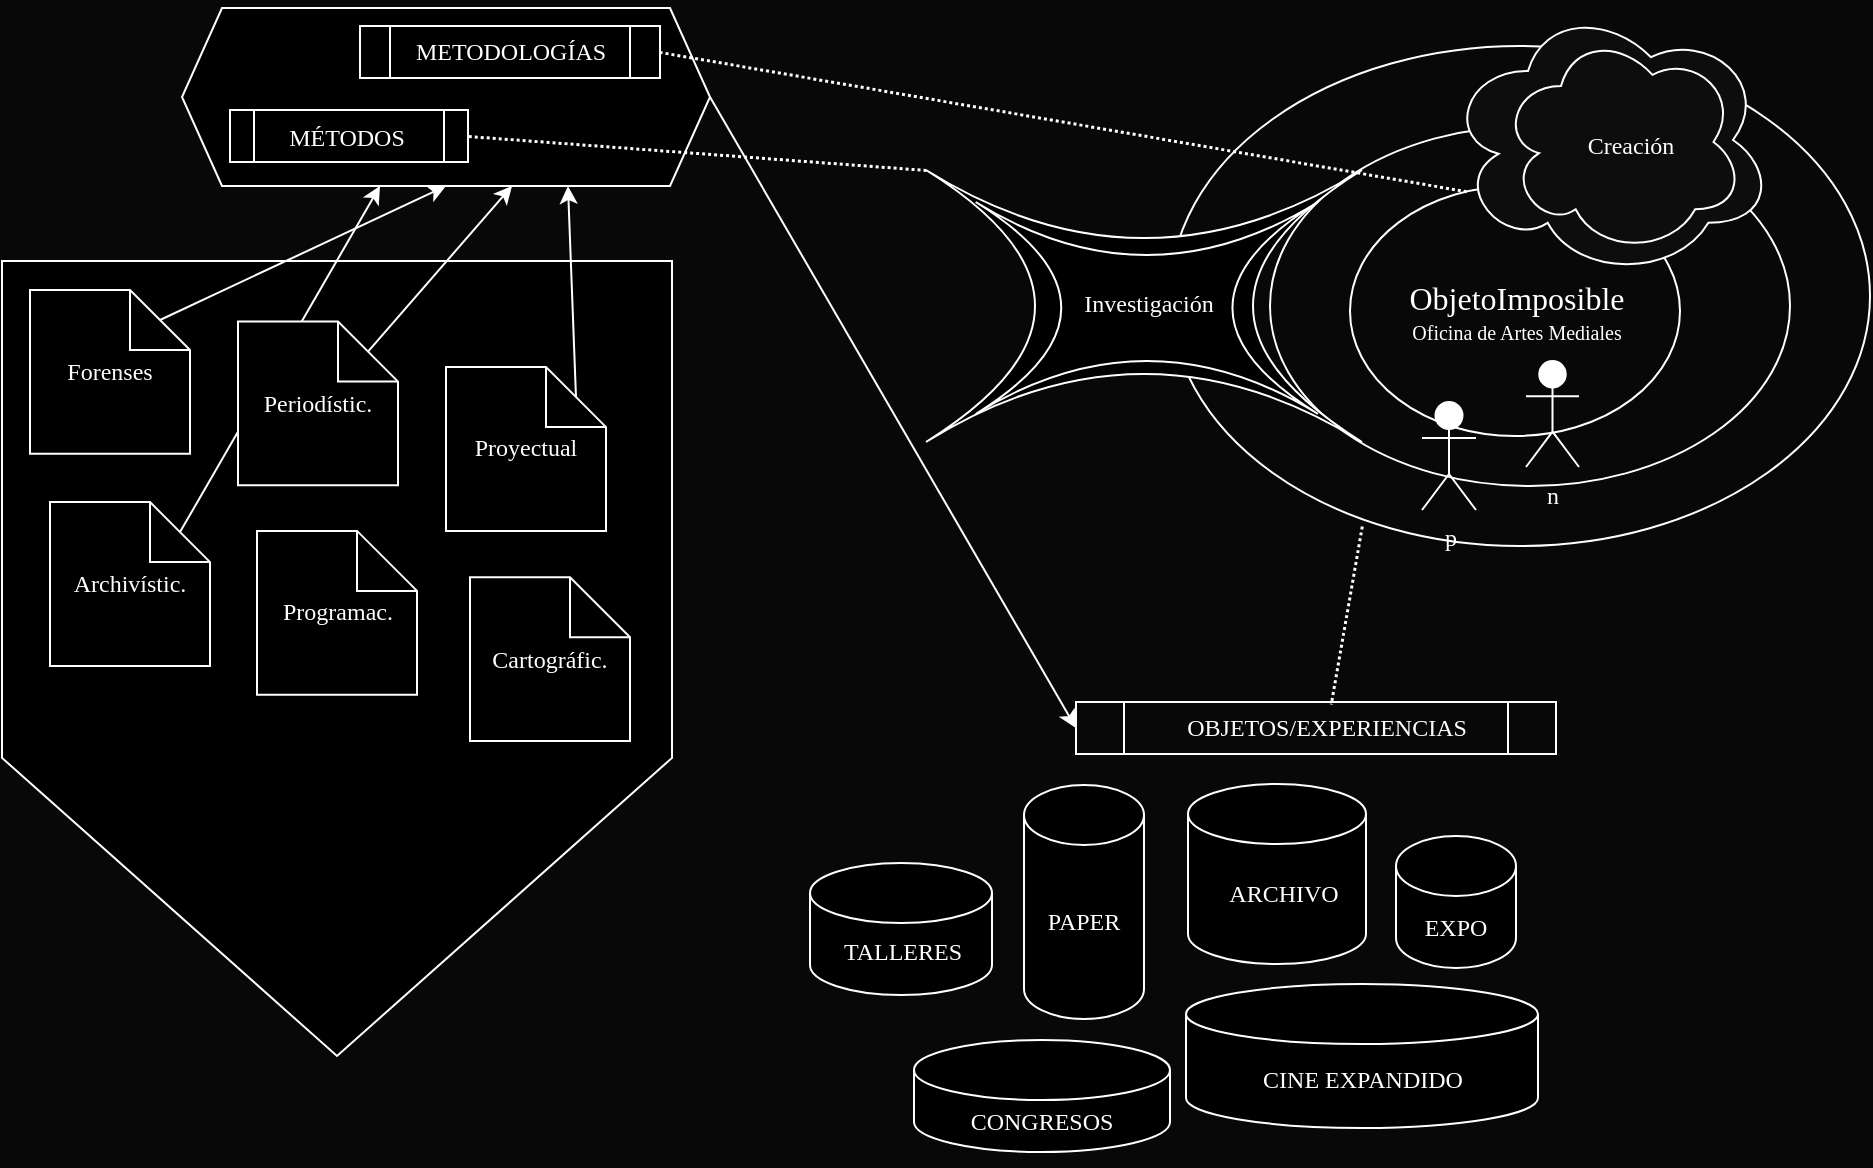 <mxfile version="25.0.3">
  <diagram name="Página-1" id="DPXetlD3XrPpk3xnJjzK">
    <mxGraphModel dx="880" dy="442" grid="0" gridSize="10" guides="1" tooltips="1" connect="1" arrows="1" fold="1" page="1" pageScale="1" pageWidth="1169" pageHeight="1654" background="#080808" math="0" shadow="0">
      <root>
        <mxCell id="0" />
        <mxCell id="1" parent="0" />
        <mxCell id="ruHqc4geiHLoJ0B3QaW_-108" value="" style="shape=offPageConnector;whiteSpace=wrap;html=1;strokeColor=#FFFFFF;fillColor=#000000;" vertex="1" parent="1">
          <mxGeometry x="34" y="425.5" width="335" height="397.5" as="geometry" />
        </mxCell>
        <mxCell id="ruHqc4geiHLoJ0B3QaW_-77" value="" style="shape=hexagon;perimeter=hexagonPerimeter2;whiteSpace=wrap;html=1;fixedSize=1;fillColor=#000000;strokeColor=#FFFFFF;" vertex="1" parent="1">
          <mxGeometry x="124" y="299" width="264" height="89" as="geometry" />
        </mxCell>
        <mxCell id="ruHqc4geiHLoJ0B3QaW_-4" value="" style="ellipse;whiteSpace=wrap;html=1;fillColor=none;strokeColor=#FFFFFF;" vertex="1" parent="1">
          <mxGeometry x="618" y="318" width="350" height="250" as="geometry" />
        </mxCell>
        <mxCell id="ruHqc4geiHLoJ0B3QaW_-7" value="" style="ellipse;whiteSpace=wrap;html=1;fillColor=none;strokeColor=#FFFFFF;" vertex="1" parent="1">
          <mxGeometry x="668" y="358" width="260" height="180" as="geometry" />
        </mxCell>
        <mxCell id="ruHqc4geiHLoJ0B3QaW_-17" value="" style="endArrow=none;html=1;strokeWidth=1.5;rounded=0;strokeColor=#FFFFFF;exitX=0.352;exitY=0.021;exitDx=0;exitDy=0;exitPerimeter=0;entryX=1;entryY=0.5;entryDx=0;entryDy=0;dashed=1;dashPattern=1 1;" edge="1" parent="1" source="ruHqc4geiHLoJ0B3QaW_-8" target="ruHqc4geiHLoJ0B3QaW_-11">
          <mxGeometry width="50" height="50" relative="1" as="geometry">
            <mxPoint x="873" y="438" as="sourcePoint" />
            <mxPoint x="507" y="339" as="targetPoint" />
          </mxGeometry>
        </mxCell>
        <mxCell id="ruHqc4geiHLoJ0B3QaW_-20" value="p" style="shape=umlActor;verticalLabelPosition=bottom;verticalAlign=top;html=1;outlineConnect=0;strokeColor=#FFFFFF;fontColor=#FFFFFF;fontFamily=Fraunces;fontSource=https%3A%2F%2Ffonts.googleapis.com%2Fcss%3Ffamily%3DFraunces;" vertex="1" parent="1">
          <mxGeometry x="744" y="496" width="27" height="54" as="geometry" />
        </mxCell>
        <mxCell id="ruHqc4geiHLoJ0B3QaW_-27" value="n" style="shape=umlActor;verticalLabelPosition=bottom;verticalAlign=top;html=1;outlineConnect=0;strokeColor=#FFFFFF;fontColor=#FFFFFF;fontFamily=Fraunces;fontSource=https%3A%2F%2Ffonts.googleapis.com%2Fcss%3Ffamily%3DFraunces;" vertex="1" parent="1">
          <mxGeometry x="796" y="475.5" width="26.5" height="53" as="geometry" />
        </mxCell>
        <mxCell id="ruHqc4geiHLoJ0B3QaW_-47" value="" style="group" vertex="1" connectable="0" parent="1">
          <mxGeometry x="708" y="388" width="165" height="125" as="geometry" />
        </mxCell>
        <mxCell id="ruHqc4geiHLoJ0B3QaW_-8" value="" style="ellipse;whiteSpace=wrap;html=1;strokeColor=#FFFFFF;fillColor=none;strokeWidth=1;" vertex="1" parent="ruHqc4geiHLoJ0B3QaW_-47">
          <mxGeometry width="165" height="125" as="geometry" />
        </mxCell>
        <mxCell id="ruHqc4geiHLoJ0B3QaW_-9" value="&lt;div&gt;&lt;font style=&quot;font-size: 16px;&quot;&gt;ObjetoImposible&lt;/font&gt;&lt;/div&gt;&lt;div&gt;&lt;font style=&quot;font-size: 10px;&quot;&gt;Oficina de Artes Mediales&lt;/font&gt;&lt;br&gt;&lt;/div&gt;" style="text;html=1;align=center;verticalAlign=middle;resizable=0;points=[];autosize=1;strokeColor=none;fillColor=none;fontFamily=Fraunces;fontSource=https%3A%2F%2Ffonts.googleapis.com%2Fcss%3Ffamily%3DFraunces;fontColor=#FFFFFF;" vertex="1" parent="ruHqc4geiHLoJ0B3QaW_-47">
          <mxGeometry x="7.5" y="37.5" width="150" height="50" as="geometry" />
        </mxCell>
        <mxCell id="ruHqc4geiHLoJ0B3QaW_-48" value="" style="group" vertex="1" connectable="0" parent="1">
          <mxGeometry x="756" y="296" width="164" height="138" as="geometry" />
        </mxCell>
        <mxCell id="ruHqc4geiHLoJ0B3QaW_-18" value="" style="ellipse;shape=cloud;whiteSpace=wrap;html=1;fillColor=#0D0D0D;strokeColor=#FFFFFF;" vertex="1" parent="ruHqc4geiHLoJ0B3QaW_-48">
          <mxGeometry width="164.0" height="138" as="geometry" />
        </mxCell>
        <mxCell id="ruHqc4geiHLoJ0B3QaW_-10" value="Creación" style="text;html=1;align=center;verticalAlign=middle;resizable=0;points=[];autosize=1;strokeColor=none;fillColor=none;fontFamily=Fraunces;fontSource=https%3A%2F%2Ffonts.googleapis.com%2Fcss%3Ffamily%3DFraunces;fontColor=#FFFFFF;" vertex="1" parent="ruHqc4geiHLoJ0B3QaW_-48">
          <mxGeometry x="40.328" y="52.366" width="70" height="30" as="geometry" />
        </mxCell>
        <mxCell id="ruHqc4geiHLoJ0B3QaW_-58" value="" style="group" vertex="1" connectable="0" parent="1">
          <mxGeometry x="148" y="350" width="119" height="27" as="geometry" />
        </mxCell>
        <mxCell id="ruHqc4geiHLoJ0B3QaW_-43" value="" style="shape=process;whiteSpace=wrap;html=1;backgroundOutline=1;strokeColor=#FFFFFF;fillColor=#000000;" vertex="1" parent="ruHqc4geiHLoJ0B3QaW_-58">
          <mxGeometry width="119" height="26" as="geometry" />
        </mxCell>
        <mxCell id="ruHqc4geiHLoJ0B3QaW_-42" value="MÉTODOS" style="text;html=1;align=center;verticalAlign=middle;resizable=0;points=[];autosize=1;strokeColor=none;fillColor=none;fontFamily=Fraunces;fontSource=https%3A%2F%2Ffonts.googleapis.com%2Fcss%3Ffamily%3DFraunces;fontColor=#FFFFFF;" vertex="1" parent="ruHqc4geiHLoJ0B3QaW_-58">
          <mxGeometry x="18" y="1" width="80" height="26" as="geometry" />
        </mxCell>
        <mxCell id="ruHqc4geiHLoJ0B3QaW_-60" value="" style="group" vertex="1" connectable="0" parent="1">
          <mxGeometry x="783" y="310" width="122" height="112" as="geometry" />
        </mxCell>
        <mxCell id="ruHqc4geiHLoJ0B3QaW_-61" value="" style="ellipse;shape=cloud;whiteSpace=wrap;html=1;fillColor=#0D0D0D;strokeColor=#FFFFFF;" vertex="1" parent="ruHqc4geiHLoJ0B3QaW_-60">
          <mxGeometry width="122" height="112" as="geometry" />
        </mxCell>
        <mxCell id="ruHqc4geiHLoJ0B3QaW_-62" value="Creación" style="text;html=1;align=center;verticalAlign=middle;resizable=0;points=[];autosize=1;strokeColor=none;fillColor=none;fontFamily=Fraunces;fontSource=https%3A%2F%2Ffonts.googleapis.com%2Fcss%3Ffamily%3DFraunces;fontColor=#FFFFFF;" vertex="1" parent="ruHqc4geiHLoJ0B3QaW_-60">
          <mxGeometry x="30" y="42.5" width="70" height="30" as="geometry" />
        </mxCell>
        <mxCell id="ruHqc4geiHLoJ0B3QaW_-69" value="" style="group" vertex="1" connectable="0" parent="1">
          <mxGeometry x="500" y="380" width="214" height="136" as="geometry" />
        </mxCell>
        <mxCell id="ruHqc4geiHLoJ0B3QaW_-68" value="" style="group" vertex="1" connectable="0" parent="ruHqc4geiHLoJ0B3QaW_-69">
          <mxGeometry width="214" height="136" as="geometry" />
        </mxCell>
        <mxCell id="ruHqc4geiHLoJ0B3QaW_-36" value="" style="shape=switch;whiteSpace=wrap;html=1;strokeColor=#FFFFFF;fillColor=#000000;" vertex="1" parent="ruHqc4geiHLoJ0B3QaW_-68">
          <mxGeometry x="-4" width="218" height="136" as="geometry" />
        </mxCell>
        <mxCell id="ruHqc4geiHLoJ0B3QaW_-67" value="" style="shape=switch;whiteSpace=wrap;html=1;strokeColor=#FFFFFF;fillColor=#000000;" vertex="1" parent="ruHqc4geiHLoJ0B3QaW_-68">
          <mxGeometry x="20.822" y="16" width="171.2" height="106" as="geometry" />
        </mxCell>
        <mxCell id="ruHqc4geiHLoJ0B3QaW_-34" value="Investigación" style="text;html=1;align=center;verticalAlign=middle;resizable=0;points=[];autosize=1;strokeColor=none;fillColor=none;fontFamily=Fraunces;fontSource=https%3A%2F%2Ffonts.googleapis.com%2Fcss%3Ffamily%3DFraunces;fontColor=#FFFFFF;fontSize=12;" vertex="1" parent="ruHqc4geiHLoJ0B3QaW_-69">
          <mxGeometry x="59.5" y="54" width="94" height="26" as="geometry" />
        </mxCell>
        <mxCell id="ruHqc4geiHLoJ0B3QaW_-73" value="" style="group" vertex="1" connectable="0" parent="1">
          <mxGeometry x="571" y="644" width="256" height="30" as="geometry" />
        </mxCell>
        <mxCell id="ruHqc4geiHLoJ0B3QaW_-74" value="" style="shape=process;whiteSpace=wrap;html=1;backgroundOutline=1;strokeColor=#FFFFFF;fillColor=none;" vertex="1" parent="ruHqc4geiHLoJ0B3QaW_-73">
          <mxGeometry y="2" width="240" height="26" as="geometry" />
        </mxCell>
        <mxCell id="ruHqc4geiHLoJ0B3QaW_-75" value="OBJETOS/EXPERIENCIAS" style="text;html=1;align=center;verticalAlign=middle;resizable=0;points=[];autosize=1;strokeColor=none;fillColor=none;fontFamily=Fraunces;fontSource=https%3A%2F%2Ffonts.googleapis.com%2Fcss%3Ffamily%3DFraunces;fontColor=#FFFFFF;" vertex="1" parent="ruHqc4geiHLoJ0B3QaW_-73">
          <mxGeometry x="40" y="2" width="170" height="26" as="geometry" />
        </mxCell>
        <mxCell id="ruHqc4geiHLoJ0B3QaW_-76" value="" style="endArrow=none;html=1;strokeWidth=1.5;rounded=0;strokeColor=#FFFFFF;exitX=0.274;exitY=0.96;exitDx=0;exitDy=0;exitPerimeter=0;dashed=1;dashPattern=1 1;entryX=0.514;entryY=0.038;entryDx=0;entryDy=0;entryPerimeter=0;" edge="1" parent="1" source="ruHqc4geiHLoJ0B3QaW_-4" target="ruHqc4geiHLoJ0B3QaW_-75">
          <mxGeometry width="50" height="50" relative="1" as="geometry">
            <mxPoint x="776" y="401" as="sourcePoint" />
            <mxPoint x="725" y="617" as="targetPoint" />
          </mxGeometry>
        </mxCell>
        <mxCell id="ruHqc4geiHLoJ0B3QaW_-11" value="" style="shape=process;whiteSpace=wrap;html=1;backgroundOutline=1;strokeColor=#FFFFFF;fillColor=none;" vertex="1" parent="1">
          <mxGeometry x="213" y="308" width="150" height="26" as="geometry" />
        </mxCell>
        <mxCell id="ruHqc4geiHLoJ0B3QaW_-12" value="METODOLOGÍAS" style="text;html=1;align=center;verticalAlign=middle;resizable=0;points=[];autosize=1;strokeColor=none;fillColor=none;fontFamily=Fraunces;fontSource=https%3A%2F%2Ffonts.googleapis.com%2Fcss%3Ffamily%3DFraunces;fontColor=#FFFFFF;" vertex="1" parent="1">
          <mxGeometry x="228" y="306" width="120" height="30" as="geometry" />
        </mxCell>
        <mxCell id="ruHqc4geiHLoJ0B3QaW_-78" value="" style="endArrow=none;html=1;strokeWidth=1.5;rounded=0;strokeColor=#FFFFFF;exitX=0;exitY=0;exitDx=0;exitDy=0;exitPerimeter=0;entryX=1;entryY=0.5;entryDx=0;entryDy=0;dashed=1;dashPattern=1 1;" edge="1" parent="1" source="ruHqc4geiHLoJ0B3QaW_-36" target="ruHqc4geiHLoJ0B3QaW_-43">
          <mxGeometry width="50" height="50" relative="1" as="geometry">
            <mxPoint x="776" y="401" as="sourcePoint" />
            <mxPoint x="373" y="331" as="targetPoint" />
          </mxGeometry>
        </mxCell>
        <mxCell id="ruHqc4geiHLoJ0B3QaW_-79" value="" style="endArrow=classic;html=1;rounded=0;strokeColor=#FFFFFF;entryX=0.5;entryY=1;entryDx=0;entryDy=0;exitX=0;exitY=0;exitDx=65;exitDy=15;exitPerimeter=0;" edge="1" parent="1" source="ruHqc4geiHLoJ0B3QaW_-40" target="ruHqc4geiHLoJ0B3QaW_-77">
          <mxGeometry width="50" height="50" relative="1" as="geometry">
            <mxPoint x="136" y="456" as="sourcePoint" />
            <mxPoint x="186" y="406" as="targetPoint" />
          </mxGeometry>
        </mxCell>
        <mxCell id="ruHqc4geiHLoJ0B3QaW_-80" value="" style="endArrow=classic;html=1;rounded=0;strokeColor=#FFFFFF;entryX=0.625;entryY=1;entryDx=0;entryDy=0;exitX=0;exitY=0;exitDx=65;exitDy=15;exitPerimeter=0;" edge="1" parent="1" source="ruHqc4geiHLoJ0B3QaW_-53" target="ruHqc4geiHLoJ0B3QaW_-77">
          <mxGeometry width="50" height="50" relative="1" as="geometry">
            <mxPoint x="123" y="465" as="sourcePoint" />
            <mxPoint x="266" y="398" as="targetPoint" />
          </mxGeometry>
        </mxCell>
        <mxCell id="ruHqc4geiHLoJ0B3QaW_-81" value="" style="endArrow=classic;html=1;rounded=0;strokeColor=#FFFFFF;entryX=0.731;entryY=1;entryDx=0;entryDy=0;exitX=0;exitY=0;exitDx=65;exitDy=15;exitPerimeter=0;entryPerimeter=0;" edge="1" parent="1" source="ruHqc4geiHLoJ0B3QaW_-54" target="ruHqc4geiHLoJ0B3QaW_-77">
          <mxGeometry width="50" height="50" relative="1" as="geometry">
            <mxPoint x="227" y="481" as="sourcePoint" />
            <mxPoint x="299" y="398" as="targetPoint" />
          </mxGeometry>
        </mxCell>
        <mxCell id="ruHqc4geiHLoJ0B3QaW_-83" value="" style="endArrow=classic;html=1;rounded=0;strokeColor=#FFFFFF;entryX=0.375;entryY=1;entryDx=0;entryDy=0;exitX=0;exitY=0;exitDx=65;exitDy=15;exitPerimeter=0;" edge="1" parent="1" source="ruHqc4geiHLoJ0B3QaW_-56" target="ruHqc4geiHLoJ0B3QaW_-77">
          <mxGeometry width="50" height="50" relative="1" as="geometry">
            <mxPoint x="123" y="465" as="sourcePoint" />
            <mxPoint x="266" y="398" as="targetPoint" />
          </mxGeometry>
        </mxCell>
        <mxCell id="ruHqc4geiHLoJ0B3QaW_-40" value="Forenses" style="shape=note;whiteSpace=wrap;html=1;backgroundOutline=1;darkOpacity=0.05;strokeColor=#FFFFFF;fillColor=#000000;fontColor=#FFFFFF;fontFamily=Fraunces;fontSource=https%3A%2F%2Ffonts.googleapis.com%2Fcss%3Ffamily%3DFraunces;" vertex="1" parent="1">
          <mxGeometry x="48" y="440" width="80" height="81.891" as="geometry" />
        </mxCell>
        <mxCell id="ruHqc4geiHLoJ0B3QaW_-53" value="Periodístic." style="shape=note;whiteSpace=wrap;html=1;backgroundOutline=1;darkOpacity=0.05;strokeColor=#FFFFFF;fillColor=#000000;fontColor=#FFFFFF;fontFamily=Fraunces;fontSource=https%3A%2F%2Ffonts.googleapis.com%2Fcss%3Ffamily%3DFraunces;" vertex="1" parent="1">
          <mxGeometry x="152" y="455.779" width="80" height="81.891" as="geometry" />
        </mxCell>
        <mxCell id="ruHqc4geiHLoJ0B3QaW_-54" value="Proyectual" style="shape=note;whiteSpace=wrap;html=1;backgroundOutline=1;darkOpacity=0.05;strokeColor=#FFFFFF;fillColor=#000000;fontColor=#FFFFFF;fontFamily=Fraunces;fontSource=https%3A%2F%2Ffonts.googleapis.com%2Fcss%3Ffamily%3DFraunces;" vertex="1" parent="1">
          <mxGeometry x="256" y="478.549" width="80" height="81.891" as="geometry" />
        </mxCell>
        <mxCell id="ruHqc4geiHLoJ0B3QaW_-55" value="Programac." style="shape=note;whiteSpace=wrap;html=1;backgroundOutline=1;darkOpacity=0.05;strokeColor=#FFFFFF;fillColor=#000000;fontColor=#FFFFFF;fontFamily=Fraunces;fontSource=https%3A%2F%2Ffonts.googleapis.com%2Fcss%3Ffamily%3DFraunces;" vertex="1" parent="1">
          <mxGeometry x="161.5" y="560.44" width="80" height="81.891" as="geometry" />
        </mxCell>
        <mxCell id="ruHqc4geiHLoJ0B3QaW_-56" value="Archivístic." style="shape=note;whiteSpace=wrap;html=1;backgroundOutline=1;darkOpacity=0.05;strokeColor=#FFFFFF;fillColor=#000000;fontColor=#FFFFFF;fontFamily=Fraunces;fontSource=https%3A%2F%2Ffonts.googleapis.com%2Fcss%3Ffamily%3DFraunces;" vertex="1" parent="1">
          <mxGeometry x="58" y="546.059" width="80" height="81.891" as="geometry" />
        </mxCell>
        <mxCell id="ruHqc4geiHLoJ0B3QaW_-57" value="Cartográfic." style="shape=note;whiteSpace=wrap;html=1;backgroundOutline=1;darkOpacity=0.05;strokeColor=#FFFFFF;fillColor=#000000;fontColor=#FFFFFF;fontFamily=Fraunces;fontSource=https%3A%2F%2Ffonts.googleapis.com%2Fcss%3Ffamily%3DFraunces;" vertex="1" parent="1">
          <mxGeometry x="268" y="583.609" width="80" height="81.891" as="geometry" />
        </mxCell>
        <mxCell id="ruHqc4geiHLoJ0B3QaW_-84" value="" style="endArrow=classic;html=1;rounded=0;strokeColor=#FFFFFF;entryX=0;entryY=0.5;entryDx=0;entryDy=0;exitX=1;exitY=0.5;exitDx=0;exitDy=0;" edge="1" parent="1" source="ruHqc4geiHLoJ0B3QaW_-77" target="ruHqc4geiHLoJ0B3QaW_-74">
          <mxGeometry width="50" height="50" relative="1" as="geometry">
            <mxPoint x="331" y="504" as="sourcePoint" />
            <mxPoint x="327" y="398" as="targetPoint" />
          </mxGeometry>
        </mxCell>
        <mxCell id="ruHqc4geiHLoJ0B3QaW_-87" value="" style="shape=cylinder3;whiteSpace=wrap;html=1;boundedLbl=1;backgroundOutline=1;size=15;strokeWidth=1;fillColor=#000000;strokeColor=#FFFFFF;" vertex="1" parent="1">
          <mxGeometry x="545" y="687.5" width="60" height="117" as="geometry" />
        </mxCell>
        <mxCell id="ruHqc4geiHLoJ0B3QaW_-88" value="PAPER" style="text;whiteSpace=wrap;html=1;fontColor=#FFFFFF;fontFamily=Fraunces;fontSource=https%3A%2F%2Ffonts.googleapis.com%2Fcss%3Ffamily%3DFraunces;align=center;" vertex="1" parent="1">
          <mxGeometry x="547" y="741.5" width="56" height="36" as="geometry" />
        </mxCell>
        <mxCell id="ruHqc4geiHLoJ0B3QaW_-92" value="" style="shape=cylinder3;whiteSpace=wrap;html=1;boundedLbl=1;backgroundOutline=1;size=15;strokeWidth=1;fillColor=#000000;strokeColor=#FFFFFF;" vertex="1" parent="1">
          <mxGeometry x="490" y="815" width="128" height="56" as="geometry" />
        </mxCell>
        <mxCell id="ruHqc4geiHLoJ0B3QaW_-93" value="CONGRESOS" style="text;whiteSpace=wrap;html=1;fontColor=#FFFFFF;fontFamily=Fraunces;fontSource=https%3A%2F%2Ffonts.googleapis.com%2Fcss%3Ffamily%3DFraunces;align=center;" vertex="1" parent="1">
          <mxGeometry x="526" y="842" width="56" height="36" as="geometry" />
        </mxCell>
        <mxCell id="ruHqc4geiHLoJ0B3QaW_-94" value="" style="shape=cylinder3;whiteSpace=wrap;html=1;boundedLbl=1;backgroundOutline=1;size=15;strokeWidth=1;fillColor=#000000;strokeColor=#FFFFFF;" vertex="1" parent="1">
          <mxGeometry x="627" y="687" width="89" height="90" as="geometry" />
        </mxCell>
        <mxCell id="ruHqc4geiHLoJ0B3QaW_-95" value="ARCHIVO" style="text;whiteSpace=wrap;html=1;fontColor=#FFFFFF;fontFamily=Fraunces;fontSource=https%3A%2F%2Ffonts.googleapis.com%2Fcss%3Ffamily%3DFraunces;align=center;" vertex="1" parent="1">
          <mxGeometry x="647" y="728" width="56" height="36" as="geometry" />
        </mxCell>
        <mxCell id="ruHqc4geiHLoJ0B3QaW_-96" value="" style="shape=cylinder3;whiteSpace=wrap;html=1;boundedLbl=1;backgroundOutline=1;size=15;strokeWidth=1;fillColor=#000000;strokeColor=#FFFFFF;" vertex="1" parent="1">
          <mxGeometry x="626" y="787" width="176" height="72" as="geometry" />
        </mxCell>
        <mxCell id="ruHqc4geiHLoJ0B3QaW_-97" value="CINE EXPANDIDO" style="text;whiteSpace=wrap;html=1;fontColor=#FFFFFF;fontFamily=Fraunces;fontSource=https%3A%2F%2Ffonts.googleapis.com%2Fcss%3Ffamily%3DFraunces;align=center;" vertex="1" parent="1">
          <mxGeometry x="624" y="821" width="181" height="36" as="geometry" />
        </mxCell>
        <mxCell id="ruHqc4geiHLoJ0B3QaW_-101" value="" style="shape=cylinder3;whiteSpace=wrap;html=1;boundedLbl=1;backgroundOutline=1;size=15;strokeWidth=1;fillColor=#000000;strokeColor=#FFFFFF;" vertex="1" parent="1">
          <mxGeometry x="731" y="713" width="60" height="66" as="geometry" />
        </mxCell>
        <mxCell id="ruHqc4geiHLoJ0B3QaW_-102" value="EXPO" style="text;whiteSpace=wrap;html=1;fontColor=#FFFFFF;fontFamily=Fraunces;fontSource=https%3A%2F%2Ffonts.googleapis.com%2Fcss%3Ffamily%3DFraunces;align=center;" vertex="1" parent="1">
          <mxGeometry x="733" y="745" width="56" height="36" as="geometry" />
        </mxCell>
        <mxCell id="ruHqc4geiHLoJ0B3QaW_-106" value="" style="shape=cylinder3;whiteSpace=wrap;html=1;boundedLbl=1;backgroundOutline=1;size=15;strokeWidth=1;fillColor=#000000;strokeColor=#FFFFFF;" vertex="1" parent="1">
          <mxGeometry x="438" y="726.5" width="91" height="66" as="geometry" />
        </mxCell>
        <mxCell id="ruHqc4geiHLoJ0B3QaW_-107" value="TALLERES" style="text;whiteSpace=wrap;html=1;fontColor=#FFFFFF;fontFamily=Fraunces;fontSource=https%3A%2F%2Ffonts.googleapis.com%2Fcss%3Ffamily%3DFraunces;align=center;" vertex="1" parent="1">
          <mxGeometry x="433" y="756.5" width="103" height="36" as="geometry" />
        </mxCell>
      </root>
    </mxGraphModel>
  </diagram>
</mxfile>
